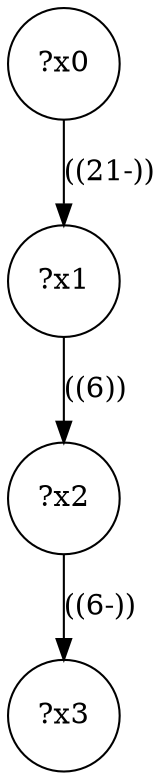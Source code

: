 digraph g {
	x0 [shape=circle, label="?x0"];
	x1 [shape=circle, label="?x1"];
	x0 -> x1 [label="((21-))"];
	x2 [shape=circle, label="?x2"];
	x1 -> x2 [label="((6))"];
	x3 [shape=circle, label="?x3"];
	x2 -> x3 [label="((6-))"];
}
